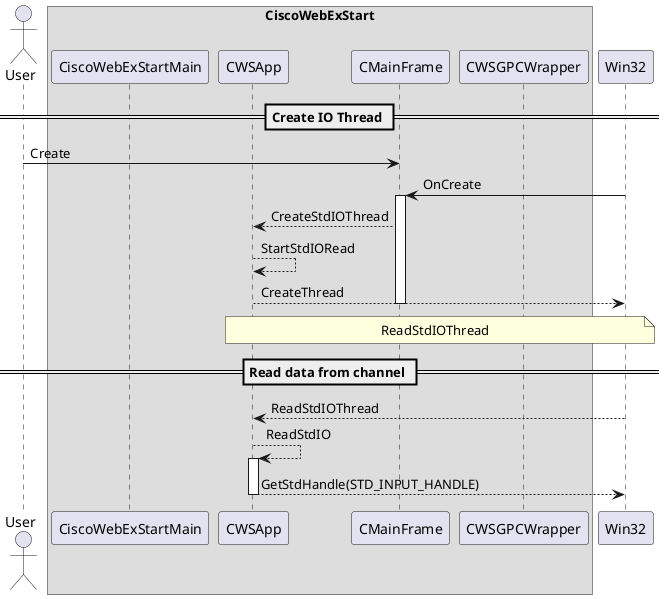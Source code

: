 @startuml

actor User

box "CiscoWebExStart"

participant CiscoWebExStartMain
participant CWSApp
participant CMainFrame
participant CWSGPCWrapper

end box

== Create IO Thread ==

User-> CMainFrame : Create
Win32 -> CMainFrame : OnCreate
activate CMainFrame
CMainFrame --> CWSApp : CreateStdIOThread
CWSApp --> CWSApp : StartStdIORead
CWSApp --> Win32 : CreateThread
note over CWSApp, Win32 : ReadStdIOThread
deactivate CMainFrame

== Read data from channel ==

Win32 --> CWSApp : ReadStdIOThread
CWSApp --> CWSApp : ReadStdIO
activate CWSApp
CWSApp --> Win32 : GetStdHandle(STD_INPUT_HANDLE)

deactivate CWSApp


@enduml
